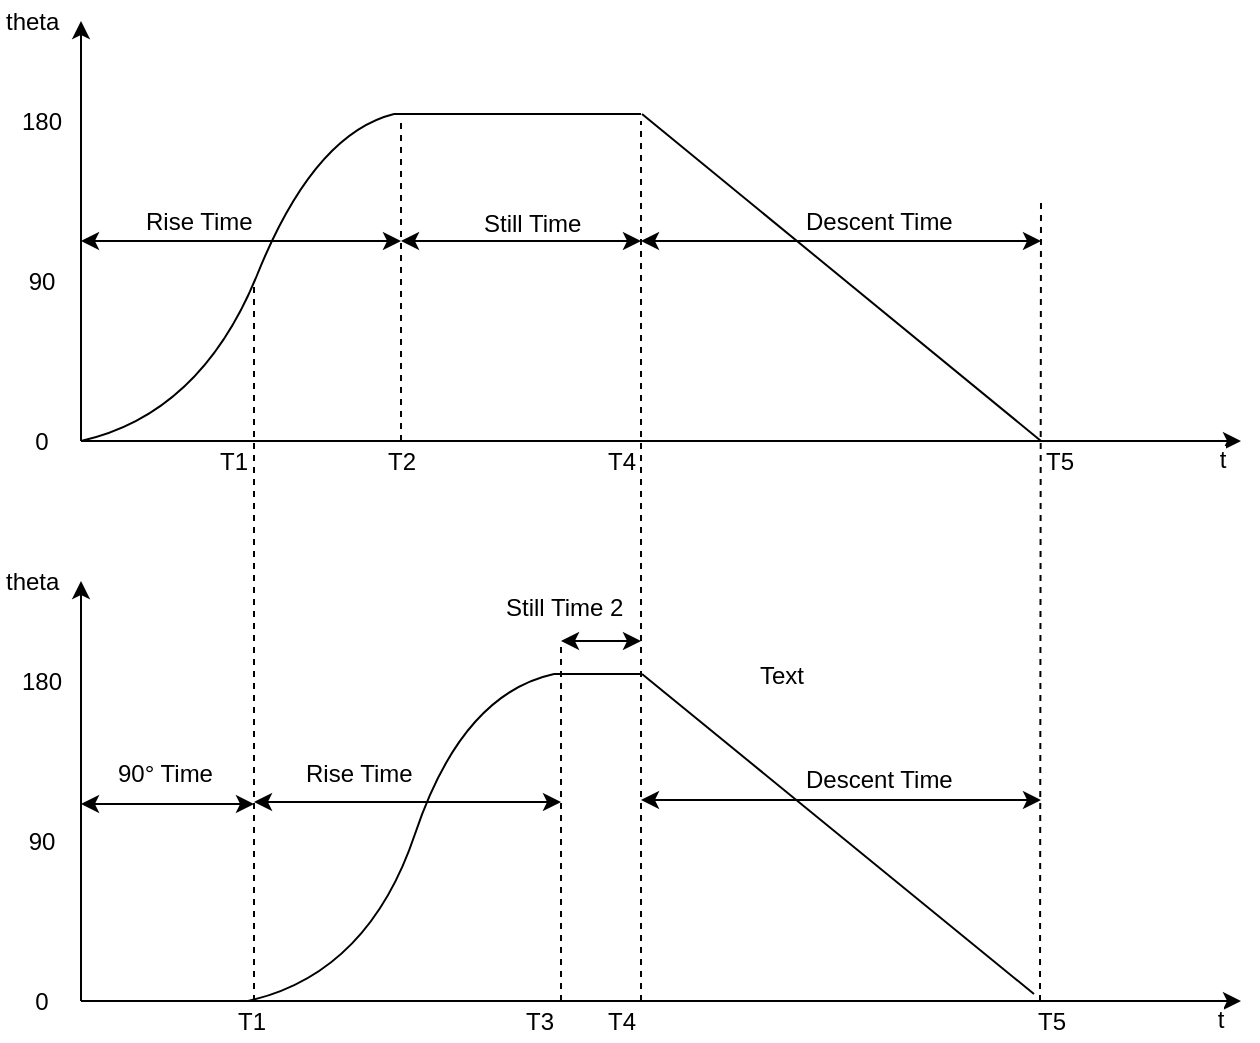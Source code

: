 <mxfile version="12.2.7" type="device" pages="1"><diagram id="c1WYXBtYZNbQdqD9X6dB" name="Page-1"><mxGraphModel dx="768" dy="522" grid="1" gridSize="10" guides="1" tooltips="1" connect="1" arrows="1" fold="1" page="1" pageScale="1" pageWidth="1169" pageHeight="827" math="0" shadow="0"><root><mxCell id="0"/><mxCell id="1" parent="0"/><mxCell id="Xq2MOSdE0tfcOtH0nwWp-1" value="" style="endArrow=classic;html=1;exitX=1;exitY=0.5;exitDx=0;exitDy=0;" parent="1" source="Xq2MOSdE0tfcOtH0nwWp-6" edge="1"><mxGeometry width="50" height="50" relative="1" as="geometry"><mxPoint x="313.5" y="383.5" as="sourcePoint"/><mxPoint x="313.5" y="163.5" as="targetPoint"/></mxGeometry></mxCell><mxCell id="Xq2MOSdE0tfcOtH0nwWp-3" value="" style="endArrow=classic;html=1;" parent="1" edge="1"><mxGeometry width="50" height="50" relative="1" as="geometry"><mxPoint x="313.5" y="373.5" as="sourcePoint"/><mxPoint x="893.5" y="373.5" as="targetPoint"/></mxGeometry></mxCell><mxCell id="Xq2MOSdE0tfcOtH0nwWp-4" value="" style="endArrow=classic;html=1;" parent="1" edge="1"><mxGeometry width="50" height="50" relative="1" as="geometry"><mxPoint x="313.5" y="653.5" as="sourcePoint"/><mxPoint x="313.5" y="443.5" as="targetPoint"/></mxGeometry></mxCell><mxCell id="Xq2MOSdE0tfcOtH0nwWp-5" value="" style="endArrow=classic;html=1;" parent="1" edge="1"><mxGeometry width="50" height="50" relative="1" as="geometry"><mxPoint x="313.5" y="653.5" as="sourcePoint"/><mxPoint x="893.5" y="653.5" as="targetPoint"/></mxGeometry></mxCell><mxCell id="Xq2MOSdE0tfcOtH0nwWp-59" value="t" style="text;html=1;resizable=0;points=[];align=center;verticalAlign=middle;labelBackgroundColor=#ffffff;" parent="Xq2MOSdE0tfcOtH0nwWp-5" vertex="1" connectable="0"><mxGeometry x="0.962" y="-9" relative="1" as="geometry"><mxPoint as="offset"/></mxGeometry></mxCell><mxCell id="Xq2MOSdE0tfcOtH0nwWp-6" value="0" style="text;html=1;strokeColor=none;fillColor=none;align=center;verticalAlign=middle;whiteSpace=wrap;rounded=0;" parent="1" vertex="1"><mxGeometry x="273.5" y="363.5" width="40" height="20" as="geometry"/></mxCell><mxCell id="Xq2MOSdE0tfcOtH0nwWp-7" value="180" style="text;html=1;strokeColor=none;fillColor=none;align=center;verticalAlign=middle;whiteSpace=wrap;rounded=0;" parent="1" vertex="1"><mxGeometry x="273.5" y="203.5" width="40" height="20" as="geometry"/></mxCell><mxCell id="Xq2MOSdE0tfcOtH0nwWp-11" value="" style="endArrow=none;html=1;" parent="1" edge="1"><mxGeometry width="50" height="50" relative="1" as="geometry"><mxPoint x="470" y="210" as="sourcePoint"/><mxPoint x="593.5" y="210" as="targetPoint"/></mxGeometry></mxCell><mxCell id="Xq2MOSdE0tfcOtH0nwWp-13" value="90" style="text;html=1;strokeColor=none;fillColor=none;align=center;verticalAlign=middle;whiteSpace=wrap;rounded=0;" parent="1" vertex="1"><mxGeometry x="273.5" y="283.5" width="40" height="20" as="geometry"/></mxCell><mxCell id="Xq2MOSdE0tfcOtH0nwWp-15" value="" style="endArrow=none;html=1;" parent="1" edge="1"><mxGeometry width="50" height="50" relative="1" as="geometry"><mxPoint x="550" y="490" as="sourcePoint"/><mxPoint x="593.5" y="490" as="targetPoint"/></mxGeometry></mxCell><mxCell id="Xq2MOSdE0tfcOtH0nwWp-16" value="0" style="text;html=1;strokeColor=none;fillColor=none;align=center;verticalAlign=middle;whiteSpace=wrap;rounded=0;" parent="1" vertex="1"><mxGeometry x="273.5" y="643.5" width="40" height="20" as="geometry"/></mxCell><mxCell id="Xq2MOSdE0tfcOtH0nwWp-17" value="180" style="text;html=1;strokeColor=none;fillColor=none;align=center;verticalAlign=middle;whiteSpace=wrap;rounded=0;" parent="1" vertex="1"><mxGeometry x="273.5" y="483.5" width="40" height="20" as="geometry"/></mxCell><mxCell id="Xq2MOSdE0tfcOtH0nwWp-18" value="90" style="text;html=1;strokeColor=none;fillColor=none;align=center;verticalAlign=middle;whiteSpace=wrap;rounded=0;" parent="1" vertex="1"><mxGeometry x="273.5" y="563.5" width="40" height="20" as="geometry"/></mxCell><mxCell id="Xq2MOSdE0tfcOtH0nwWp-19" value="" style="endArrow=none;html=1;" parent="1" edge="1"><mxGeometry width="50" height="50" relative="1" as="geometry"><mxPoint x="594" y="210" as="sourcePoint"/><mxPoint x="793.5" y="373.5" as="targetPoint"/></mxGeometry></mxCell><mxCell id="Xq2MOSdE0tfcOtH0nwWp-20" value="" style="endArrow=none;html=1;" parent="1" edge="1"><mxGeometry width="50" height="50" relative="1" as="geometry"><mxPoint x="790" y="650" as="sourcePoint"/><mxPoint x="594" y="490" as="targetPoint"/></mxGeometry></mxCell><mxCell id="Xq2MOSdE0tfcOtH0nwWp-21" value="" style="endArrow=none;dashed=1;html=1;exitX=0.5;exitY=0;exitDx=0;exitDy=0;" parent="1" source="Xq2MOSdE0tfcOtH0nwWp-28" edge="1"><mxGeometry width="50" height="50" relative="1" as="geometry"><mxPoint x="473.5" y="493.5" as="sourcePoint"/><mxPoint x="473.5" y="213.5" as="targetPoint"/></mxGeometry></mxCell><mxCell id="Xq2MOSdE0tfcOtH0nwWp-22" value="" style="endArrow=none;dashed=1;html=1;" parent="1" edge="1"><mxGeometry width="50" height="50" relative="1" as="geometry"><mxPoint x="593.5" y="653.5" as="sourcePoint"/><mxPoint x="593.5" y="213.5" as="targetPoint"/></mxGeometry></mxCell><mxCell id="Xq2MOSdE0tfcOtH0nwWp-23" value="t" style="text;html=1;resizable=0;points=[];align=center;verticalAlign=middle;labelBackgroundColor=#ffffff;" parent="Xq2MOSdE0tfcOtH0nwWp-22" vertex="1" connectable="0"><mxGeometry x="0.747" y="2" relative="1" as="geometry"><mxPoint x="292" y="114" as="offset"/></mxGeometry></mxCell><mxCell id="Xq2MOSdE0tfcOtH0nwWp-24" value="" style="endArrow=none;dashed=1;html=1;" parent="1" edge="1"><mxGeometry width="50" height="50" relative="1" as="geometry"><mxPoint x="400" y="653.5" as="sourcePoint"/><mxPoint x="400" y="293.5" as="targetPoint"/></mxGeometry></mxCell><mxCell id="Xq2MOSdE0tfcOtH0nwWp-26" value="" style="endArrow=none;dashed=1;html=1;" parent="1" edge="1"><mxGeometry width="50" height="50" relative="1" as="geometry"><mxPoint x="553.5" y="653.5" as="sourcePoint"/><mxPoint x="553.5" y="474.5" as="targetPoint"/></mxGeometry></mxCell><mxCell id="Xq2MOSdE0tfcOtH0nwWp-27" value="T1" style="text;html=1;strokeColor=none;fillColor=none;align=center;verticalAlign=middle;whiteSpace=wrap;rounded=0;" parent="1" vertex="1"><mxGeometry x="370" y="373.5" width="40" height="20" as="geometry"/></mxCell><mxCell id="Xq2MOSdE0tfcOtH0nwWp-28" value="T2" style="text;html=1;strokeColor=none;fillColor=none;align=center;verticalAlign=middle;whiteSpace=wrap;rounded=0;" parent="1" vertex="1"><mxGeometry x="453.5" y="373.5" width="40" height="20" as="geometry"/></mxCell><mxCell id="Xq2MOSdE0tfcOtH0nwWp-30" value="T4" style="text;html=1;strokeColor=none;fillColor=none;align=center;verticalAlign=middle;whiteSpace=wrap;rounded=0;" parent="1" vertex="1"><mxGeometry x="563.5" y="373.5" width="40" height="20" as="geometry"/></mxCell><mxCell id="Xq2MOSdE0tfcOtH0nwWp-32" value="T5" style="text;html=1;resizable=0;points=[];autosize=1;align=left;verticalAlign=top;spacingTop=-4;" parent="1" vertex="1"><mxGeometry x="793.5" y="373.5" width="30" height="20" as="geometry"/></mxCell><mxCell id="Xq2MOSdE0tfcOtH0nwWp-36" value="" style="endArrow=none;dashed=1;html=1;" parent="1" edge="1"><mxGeometry width="50" height="50" relative="1" as="geometry"><mxPoint x="793" y="653.5" as="sourcePoint"/><mxPoint x="793.5" y="253.5" as="targetPoint"/></mxGeometry></mxCell><mxCell id="Xq2MOSdE0tfcOtH0nwWp-43" value="T1" style="text;html=1;strokeColor=none;fillColor=none;align=center;verticalAlign=middle;whiteSpace=wrap;rounded=0;" parent="1" vertex="1"><mxGeometry x="378.5" y="653.5" width="40" height="20" as="geometry"/></mxCell><mxCell id="Xq2MOSdE0tfcOtH0nwWp-45" value="T4" style="text;html=1;strokeColor=none;fillColor=none;align=center;verticalAlign=middle;whiteSpace=wrap;rounded=0;" parent="1" vertex="1"><mxGeometry x="563.5" y="653.5" width="40" height="20" as="geometry"/></mxCell><mxCell id="Xq2MOSdE0tfcOtH0nwWp-46" value="T5" style="text;html=1;resizable=0;points=[];autosize=1;align=left;verticalAlign=top;spacingTop=-4;" parent="1" vertex="1"><mxGeometry x="790" y="653.5" width="30" height="20" as="geometry"/></mxCell><mxCell id="Xq2MOSdE0tfcOtH0nwWp-47" value="T3" style="text;html=1;resizable=0;points=[];autosize=1;align=left;verticalAlign=top;spacingTop=-4;" parent="1" vertex="1"><mxGeometry x="533.5" y="653.5" width="30" height="20" as="geometry"/></mxCell><mxCell id="Xq2MOSdE0tfcOtH0nwWp-48" value="" style="endArrow=classic;startArrow=classic;html=1;" parent="1" edge="1"><mxGeometry width="50" height="50" relative="1" as="geometry"><mxPoint x="313.5" y="273.5" as="sourcePoint"/><mxPoint x="473.5" y="273.5" as="targetPoint"/></mxGeometry></mxCell><mxCell id="Xq2MOSdE0tfcOtH0nwWp-49" value="" style="endArrow=classic;startArrow=classic;html=1;" parent="1" edge="1"><mxGeometry width="50" height="50" relative="1" as="geometry"><mxPoint x="473.5" y="273.5" as="sourcePoint"/><mxPoint x="593.5" y="273.5" as="targetPoint"/></mxGeometry></mxCell><mxCell id="Xq2MOSdE0tfcOtH0nwWp-52" value="" style="endArrow=classic;startArrow=classic;html=1;" parent="1" edge="1"><mxGeometry width="50" height="50" relative="1" as="geometry"><mxPoint x="593.5" y="273.5" as="sourcePoint"/><mxPoint x="793.5" y="273.5" as="targetPoint"/></mxGeometry></mxCell><mxCell id="Xq2MOSdE0tfcOtH0nwWp-57" value="theta" style="text;html=1;resizable=0;points=[];autosize=1;align=left;verticalAlign=top;spacingTop=-4;" parent="1" vertex="1"><mxGeometry x="273.5" y="153.5" width="40" height="20" as="geometry"/></mxCell><mxCell id="Xq2MOSdE0tfcOtH0nwWp-58" value="theta" style="text;html=1;resizable=0;points=[];autosize=1;align=left;verticalAlign=top;spacingTop=-4;" parent="1" vertex="1"><mxGeometry x="273.5" y="433.5" width="40" height="20" as="geometry"/></mxCell><mxCell id="Xq2MOSdE0tfcOtH0nwWp-63" value="" style="endArrow=classic;startArrow=classic;html=1;" parent="1" edge="1"><mxGeometry width="50" height="50" relative="1" as="geometry"><mxPoint x="400" y="554" as="sourcePoint"/><mxPoint x="553.5" y="554" as="targetPoint"/></mxGeometry></mxCell><mxCell id="Xq2MOSdE0tfcOtH0nwWp-64" value="" style="endArrow=classic;startArrow=classic;html=1;" parent="1" edge="1"><mxGeometry width="50" height="50" relative="1" as="geometry"><mxPoint x="553.5" y="473.5" as="sourcePoint"/><mxPoint x="593.5" y="473.5" as="targetPoint"/></mxGeometry></mxCell><mxCell id="Xq2MOSdE0tfcOtH0nwWp-66" value="" style="endArrow=classic;startArrow=classic;html=1;" parent="1" edge="1"><mxGeometry width="50" height="50" relative="1" as="geometry"><mxPoint x="313.5" y="555" as="sourcePoint"/><mxPoint x="400" y="555" as="targetPoint"/></mxGeometry></mxCell><mxCell id="Xq2MOSdE0tfcOtH0nwWp-67" value="Rise Time" style="text;html=1;resizable=0;points=[];autosize=1;align=left;verticalAlign=top;spacingTop=-4;" parent="1" vertex="1"><mxGeometry x="343.5" y="253.5" width="70" height="20" as="geometry"/></mxCell><mxCell id="Xq2MOSdE0tfcOtH0nwWp-68" value="Still Time" style="text;html=1;resizable=0;points=[];autosize=1;align=left;verticalAlign=top;spacingTop=-4;" parent="1" vertex="1"><mxGeometry x="512.5" y="254.5" width="60" height="20" as="geometry"/></mxCell><mxCell id="Xq2MOSdE0tfcOtH0nwWp-69" value="Descent Time" style="text;html=1;resizable=0;points=[];autosize=1;align=left;verticalAlign=top;spacingTop=-4;" parent="1" vertex="1"><mxGeometry x="673.5" y="253.5" width="90" height="20" as="geometry"/></mxCell><mxCell id="Xq2MOSdE0tfcOtH0nwWp-70" value="90° Time" style="text;html=1;resizable=0;points=[];autosize=1;align=left;verticalAlign=top;spacingTop=-4;" parent="1" vertex="1"><mxGeometry x="330" y="530" width="60" height="20" as="geometry"/></mxCell><mxCell id="Xq2MOSdE0tfcOtH0nwWp-72" value="Still Time 2" style="text;html=1;resizable=0;points=[];autosize=1;align=left;verticalAlign=top;spacingTop=-4;" parent="1" vertex="1"><mxGeometry x="523.5" y="446.5" width="70" height="20" as="geometry"/></mxCell><mxCell id="Xq2MOSdE0tfcOtH0nwWp-73" value="Rise Time" style="text;html=1;resizable=0;points=[];autosize=1;align=left;verticalAlign=top;spacingTop=-4;" parent="1" vertex="1"><mxGeometry x="423.5" y="530" width="70" height="20" as="geometry"/></mxCell><mxCell id="Xq2MOSdE0tfcOtH0nwWp-74" value="" style="endArrow=classic;startArrow=classic;html=1;" parent="1" edge="1"><mxGeometry width="50" height="50" relative="1" as="geometry"><mxPoint x="593.5" y="553" as="sourcePoint"/><mxPoint x="793.5" y="553" as="targetPoint"/></mxGeometry></mxCell><mxCell id="Xq2MOSdE0tfcOtH0nwWp-75" value="Descent Time" style="text;html=1;resizable=0;points=[];autosize=1;align=left;verticalAlign=top;spacingTop=-4;" parent="1" vertex="1"><mxGeometry x="673.5" y="533" width="90" height="20" as="geometry"/></mxCell><mxCell id="WfjSWaoa8ysOoqepzQyg-3" value="" style="curved=1;endArrow=none;html=1;endFill=0;" edge="1" parent="1"><mxGeometry width="50" height="50" relative="1" as="geometry"><mxPoint x="313.5" y="373.5" as="sourcePoint"/><mxPoint x="470" y="210" as="targetPoint"/><Array as="points"><mxPoint x="373.5" y="360"/><mxPoint x="430" y="220"/></Array></mxGeometry></mxCell><mxCell id="WfjSWaoa8ysOoqepzQyg-5" value="" style="curved=1;endArrow=none;html=1;endFill=0;" edge="1" parent="1"><mxGeometry width="50" height="50" relative="1" as="geometry"><mxPoint x="397" y="653.5" as="sourcePoint"/><mxPoint x="550" y="490" as="targetPoint"/><Array as="points"><mxPoint x="457" y="640"/><mxPoint x="504" y="500"/></Array></mxGeometry></mxCell><mxCell id="WfjSWaoa8ysOoqepzQyg-6" value="Text" style="text;html=1;resizable=0;points=[];autosize=1;align=left;verticalAlign=top;spacingTop=-4;" vertex="1" parent="1"><mxGeometry x="651" y="481" width="40" height="20" as="geometry"/></mxCell></root></mxGraphModel></diagram></mxfile>